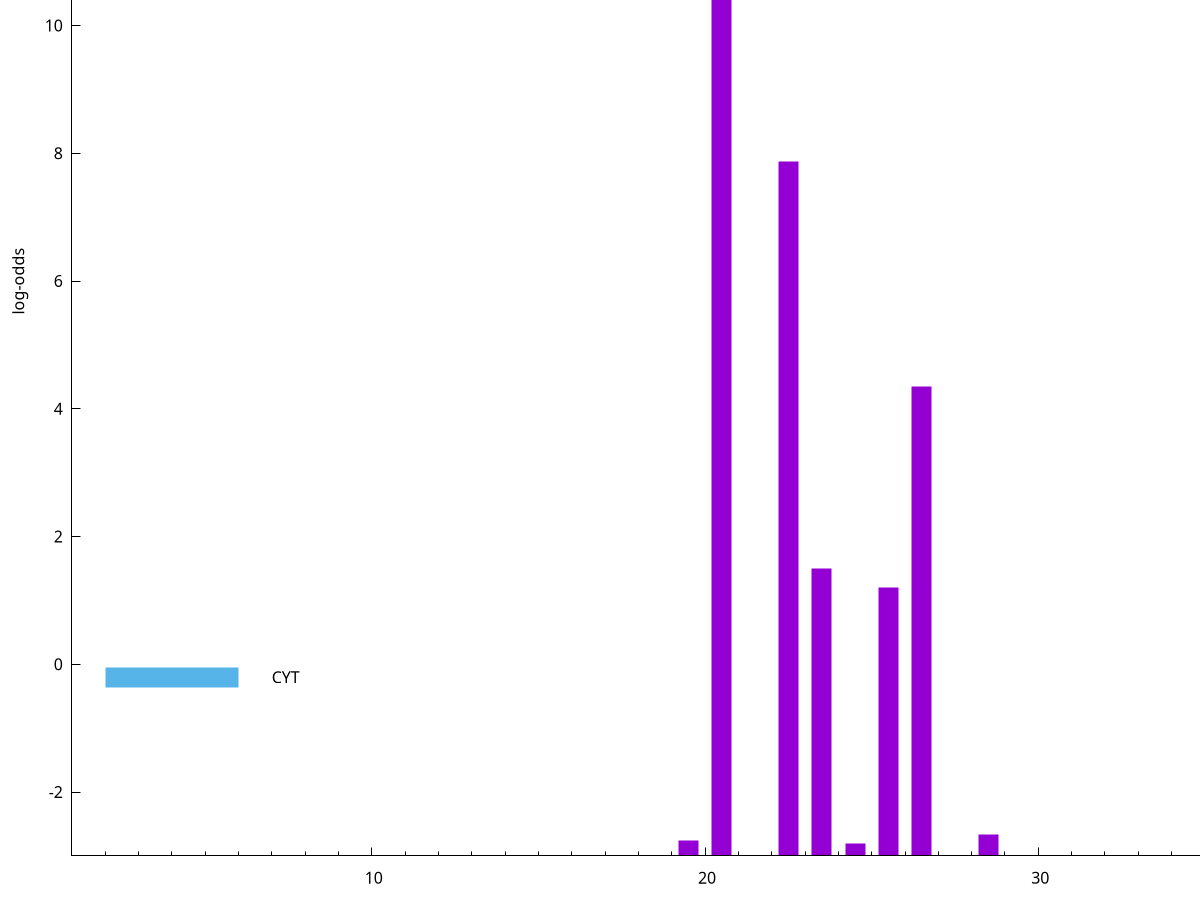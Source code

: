 set title "LipoP predictions for SRR3467249.gff"
set size 2., 1.4
set xrange [1:70] 
set mxtics 10
set yrange [-3:15]
set y2range [0:18]
set ylabel "log-odds"
set term postscript eps color solid "Helvetica" 30
set output "SRR3467249.gff127.eps"
set arrow from 2,12.8972 to 6,12.8972 nohead lt 1 lw 20
set label "SpI" at 7,12.8972
set arrow from 2,-0.200913 to 6,-0.200913 nohead lt 3 lw 20
set label "CYT" at 7,-0.200913
set arrow from 2,12.8972 to 6,12.8972 nohead lt 1 lw 20
set label "SpI" at 7,12.8972
# NOTE: The scores below are the log-odds scores with the threshold
# NOTE: subtracted (a hack to make gnuplot make the histogram all
# NOTE: look nice).
plot "-" axes x1y2 title "" with impulses lt 1 lw 20
20.500000 15.846900
22.500000 10.876990
26.500000 7.350410
23.500000 4.501020
25.500000 4.202890
28.500000 0.334280
19.500000 0.238370
24.500000 0.197560
e
exit

